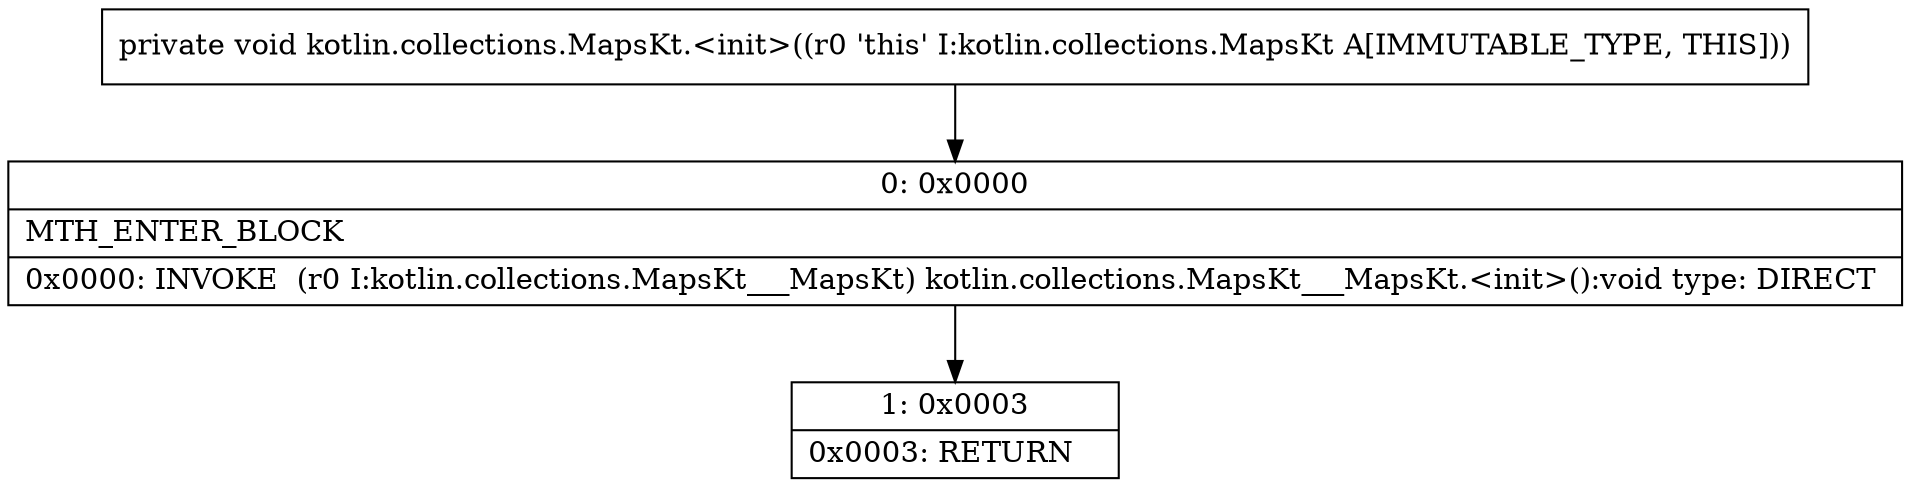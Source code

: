 digraph "CFG forkotlin.collections.MapsKt.\<init\>()V" {
Node_0 [shape=record,label="{0\:\ 0x0000|MTH_ENTER_BLOCK\l|0x0000: INVOKE  (r0 I:kotlin.collections.MapsKt___MapsKt) kotlin.collections.MapsKt___MapsKt.\<init\>():void type: DIRECT \l}"];
Node_1 [shape=record,label="{1\:\ 0x0003|0x0003: RETURN   \l}"];
MethodNode[shape=record,label="{private void kotlin.collections.MapsKt.\<init\>((r0 'this' I:kotlin.collections.MapsKt A[IMMUTABLE_TYPE, THIS])) }"];
MethodNode -> Node_0;
Node_0 -> Node_1;
}


